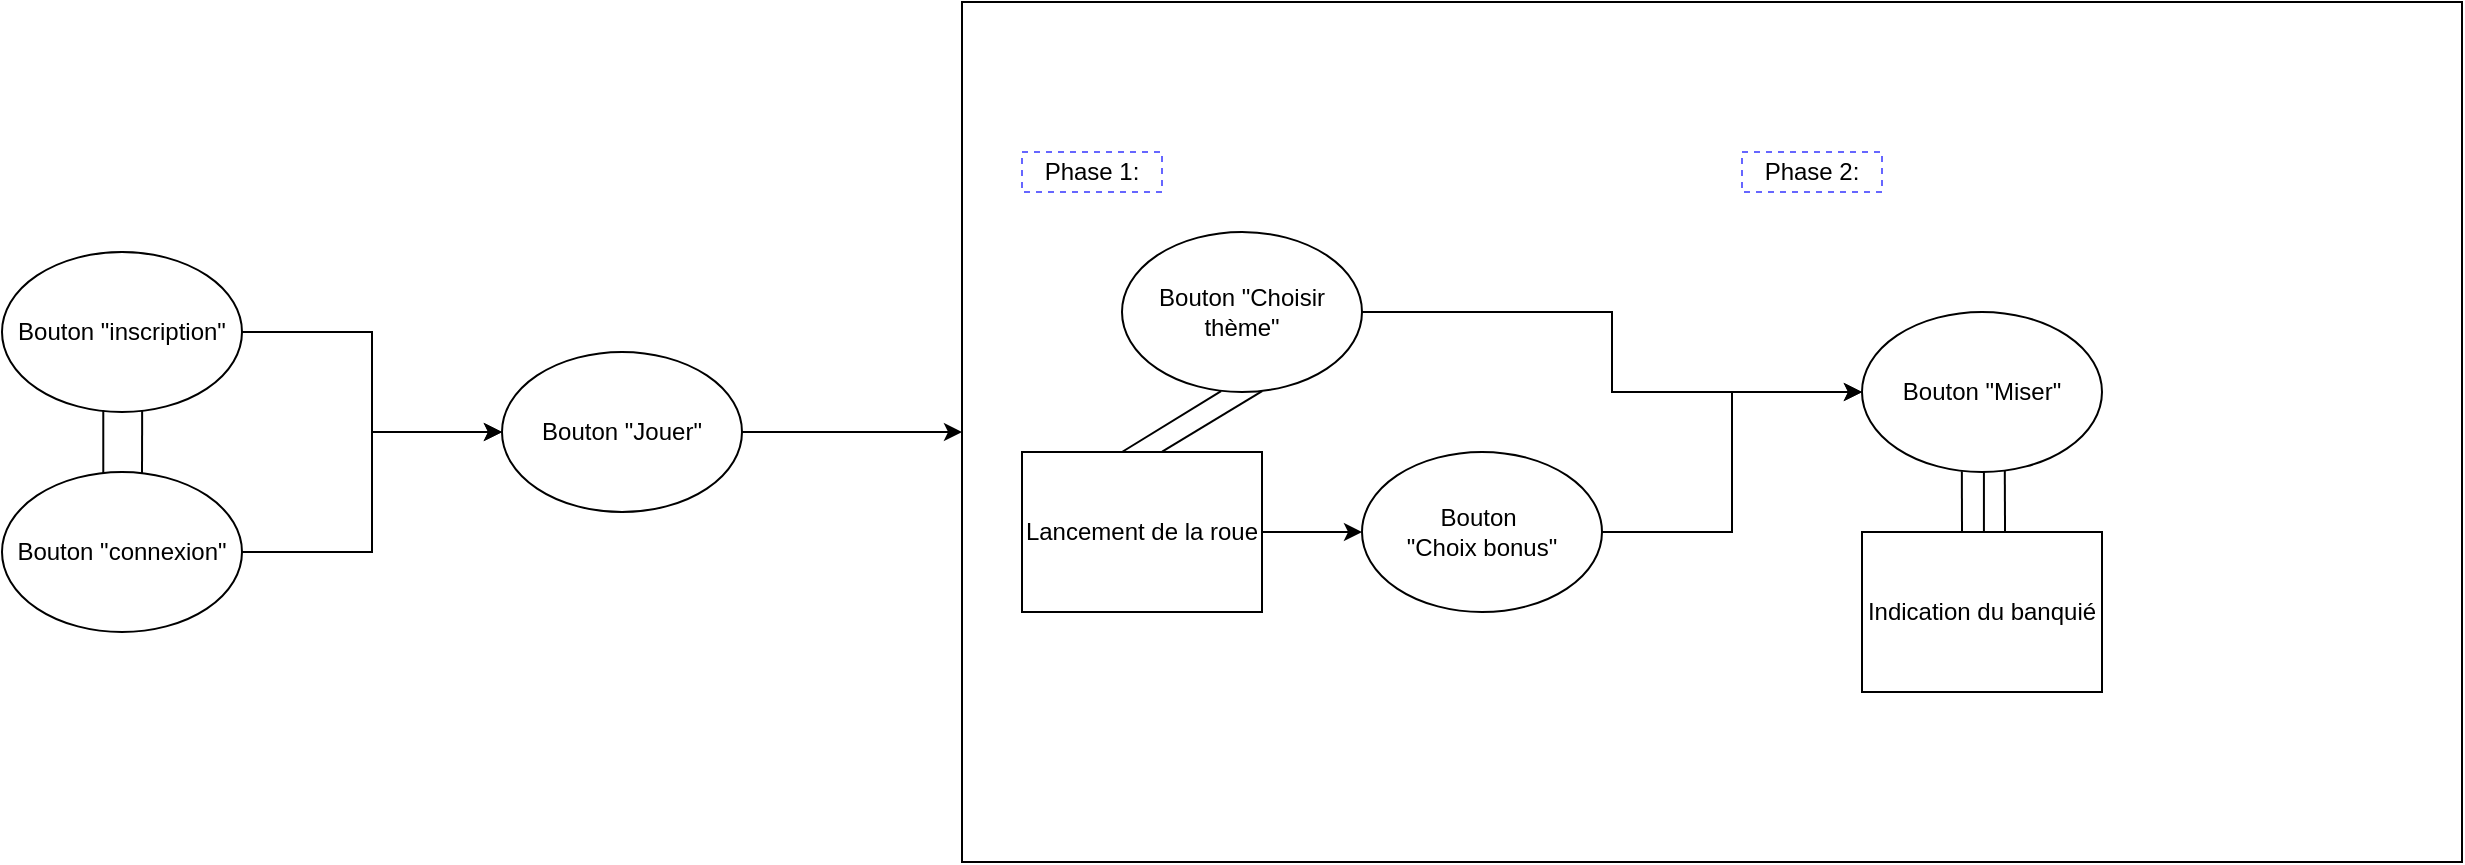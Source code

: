<mxfile version="24.7.17">
  <diagram name="Page-1" id="_qqSmELVDFTCD8QIhPZ8">
    <mxGraphModel dx="611" dy="476" grid="1" gridSize="10" guides="1" tooltips="1" connect="1" arrows="1" fold="1" page="1" pageScale="1" pageWidth="850" pageHeight="1100" math="0" shadow="0">
      <root>
        <mxCell id="0" />
        <mxCell id="1" parent="0" />
        <mxCell id="SCnsVuQ0XL_fHUprq9t2-6" style="edgeStyle=orthogonalEdgeStyle;rounded=0;orthogonalLoop=1;jettySize=auto;html=1;" edge="1" parent="1" source="SCnsVuQ0XL_fHUprq9t2-1" target="SCnsVuQ0XL_fHUprq9t2-3">
          <mxGeometry relative="1" as="geometry" />
        </mxCell>
        <mxCell id="SCnsVuQ0XL_fHUprq9t2-1" value="Bouton &quot;inscription&quot;" style="ellipse;whiteSpace=wrap;html=1;" vertex="1" parent="1">
          <mxGeometry x="70" y="240" width="120" height="80" as="geometry" />
        </mxCell>
        <mxCell id="SCnsVuQ0XL_fHUprq9t2-7" style="edgeStyle=orthogonalEdgeStyle;rounded=0;orthogonalLoop=1;jettySize=auto;html=1;entryX=0;entryY=0.5;entryDx=0;entryDy=0;" edge="1" parent="1" source="SCnsVuQ0XL_fHUprq9t2-2" target="SCnsVuQ0XL_fHUprq9t2-3">
          <mxGeometry relative="1" as="geometry" />
        </mxCell>
        <mxCell id="SCnsVuQ0XL_fHUprq9t2-2" value="Bouton &quot;connexion&quot;" style="ellipse;whiteSpace=wrap;html=1;" vertex="1" parent="1">
          <mxGeometry x="70" y="350" width="120" height="80" as="geometry" />
        </mxCell>
        <mxCell id="SCnsVuQ0XL_fHUprq9t2-10" style="edgeStyle=orthogonalEdgeStyle;rounded=0;orthogonalLoop=1;jettySize=auto;html=1;" edge="1" parent="1" source="SCnsVuQ0XL_fHUprq9t2-3" target="SCnsVuQ0XL_fHUprq9t2-9">
          <mxGeometry relative="1" as="geometry" />
        </mxCell>
        <mxCell id="SCnsVuQ0XL_fHUprq9t2-3" value="Bouton &quot;Jouer&quot;" style="ellipse;whiteSpace=wrap;html=1;" vertex="1" parent="1">
          <mxGeometry x="320" y="290" width="120" height="80" as="geometry" />
        </mxCell>
        <mxCell id="SCnsVuQ0XL_fHUprq9t2-4" value="" style="endArrow=none;html=1;rounded=0;exitX=0.422;exitY=0.007;exitDx=0;exitDy=0;exitPerimeter=0;entryX=0.422;entryY=0.989;entryDx=0;entryDy=0;entryPerimeter=0;" edge="1" parent="1" source="SCnsVuQ0XL_fHUprq9t2-2" target="SCnsVuQ0XL_fHUprq9t2-1">
          <mxGeometry width="50" height="50" relative="1" as="geometry">
            <mxPoint x="120.0" y="351.2" as="sourcePoint" />
            <mxPoint x="120.32" y="320" as="targetPoint" />
          </mxGeometry>
        </mxCell>
        <mxCell id="SCnsVuQ0XL_fHUprq9t2-5" value="" style="endArrow=none;html=1;rounded=0;exitX=0.414;exitY=0.015;exitDx=0;exitDy=0;exitPerimeter=0;entryX=0.584;entryY=0.991;entryDx=0;entryDy=0;entryPerimeter=0;" edge="1" parent="1" target="SCnsVuQ0XL_fHUprq9t2-1">
          <mxGeometry width="50" height="50" relative="1" as="geometry">
            <mxPoint x="140" y="351" as="sourcePoint" />
            <mxPoint x="140" y="320" as="targetPoint" />
          </mxGeometry>
        </mxCell>
        <mxCell id="SCnsVuQ0XL_fHUprq9t2-9" value="" style="rounded=0;whiteSpace=wrap;html=1;" vertex="1" parent="1">
          <mxGeometry x="550" y="115" width="750" height="430" as="geometry" />
        </mxCell>
        <mxCell id="SCnsVuQ0XL_fHUprq9t2-19" style="edgeStyle=orthogonalEdgeStyle;rounded=0;orthogonalLoop=1;jettySize=auto;html=1;" edge="1" parent="1" source="SCnsVuQ0XL_fHUprq9t2-11" target="SCnsVuQ0XL_fHUprq9t2-12">
          <mxGeometry relative="1" as="geometry" />
        </mxCell>
        <mxCell id="SCnsVuQ0XL_fHUprq9t2-11" value="Bouton &quot;Choisir thème&quot;" style="ellipse;whiteSpace=wrap;html=1;" vertex="1" parent="1">
          <mxGeometry x="630" y="230" width="120" height="80" as="geometry" />
        </mxCell>
        <mxCell id="SCnsVuQ0XL_fHUprq9t2-12" value="Bouton &quot;Miser&quot;" style="ellipse;whiteSpace=wrap;html=1;" vertex="1" parent="1">
          <mxGeometry x="1000" y="270" width="120" height="80" as="geometry" />
        </mxCell>
        <mxCell id="SCnsVuQ0XL_fHUprq9t2-20" style="edgeStyle=orthogonalEdgeStyle;rounded=0;orthogonalLoop=1;jettySize=auto;html=1;entryX=0;entryY=0.5;entryDx=0;entryDy=0;" edge="1" parent="1" source="SCnsVuQ0XL_fHUprq9t2-24" target="SCnsVuQ0XL_fHUprq9t2-12">
          <mxGeometry relative="1" as="geometry" />
        </mxCell>
        <mxCell id="SCnsVuQ0XL_fHUprq9t2-13" value="Lancement de la roue" style="rounded=0;whiteSpace=wrap;html=1;" vertex="1" parent="1">
          <mxGeometry x="580" y="340" width="120" height="80" as="geometry" />
        </mxCell>
        <mxCell id="SCnsVuQ0XL_fHUprq9t2-15" value="" style="endArrow=none;html=1;rounded=0;exitX=0.413;exitY=0.994;exitDx=0;exitDy=0;exitPerimeter=0;" edge="1" parent="1" source="SCnsVuQ0XL_fHUprq9t2-11">
          <mxGeometry width="50" height="50" relative="1" as="geometry">
            <mxPoint x="680" y="309" as="sourcePoint" />
            <mxPoint x="630" y="340" as="targetPoint" />
          </mxGeometry>
        </mxCell>
        <mxCell id="SCnsVuQ0XL_fHUprq9t2-16" value="" style="endArrow=none;html=1;rounded=0;exitX=0.584;exitY=0.994;exitDx=0;exitDy=0;exitPerimeter=0;entryX=0.584;entryY=-0.003;entryDx=0;entryDy=0;entryPerimeter=0;" edge="1" parent="1" source="SCnsVuQ0XL_fHUprq9t2-11" target="SCnsVuQ0XL_fHUprq9t2-13">
          <mxGeometry width="50" height="50" relative="1" as="geometry">
            <mxPoint x="680" y="310" as="sourcePoint" />
            <mxPoint x="680" y="340" as="targetPoint" />
          </mxGeometry>
        </mxCell>
        <mxCell id="SCnsVuQ0XL_fHUprq9t2-17" value="&lt;div&gt;Phase 1:&lt;/div&gt;" style="rounded=0;whiteSpace=wrap;html=1;strokeColor=#6666FF;dashed=1;" vertex="1" parent="1">
          <mxGeometry x="580" y="190" width="70" height="20" as="geometry" />
        </mxCell>
        <mxCell id="SCnsVuQ0XL_fHUprq9t2-18" value="&lt;div&gt;Phase 2:&lt;/div&gt;" style="rounded=0;whiteSpace=wrap;html=1;strokeColor=#6666FF;dashed=1;" vertex="1" parent="1">
          <mxGeometry x="940" y="190" width="70" height="20" as="geometry" />
        </mxCell>
        <mxCell id="SCnsVuQ0XL_fHUprq9t2-21" value="Indication du banquié" style="rounded=0;whiteSpace=wrap;html=1;" vertex="1" parent="1">
          <mxGeometry x="1000" y="380" width="120" height="80" as="geometry" />
        </mxCell>
        <mxCell id="SCnsVuQ0XL_fHUprq9t2-22" value="" style="endArrow=none;html=1;rounded=0;entryX=0.595;entryY=0.994;entryDx=0;entryDy=0;entryPerimeter=0;exitX=0.596;exitY=0.004;exitDx=0;exitDy=0;exitPerimeter=0;" edge="1" parent="1" source="SCnsVuQ0XL_fHUprq9t2-21" target="SCnsVuQ0XL_fHUprq9t2-12">
          <mxGeometry width="50" height="50" relative="1" as="geometry">
            <mxPoint x="1040" y="420" as="sourcePoint" />
            <mxPoint x="1090" y="370" as="targetPoint" />
          </mxGeometry>
        </mxCell>
        <mxCell id="SCnsVuQ0XL_fHUprq9t2-23" value="" style="endArrow=none;html=1;rounded=0;entryX=0.416;entryY=0.995;entryDx=0;entryDy=0;entryPerimeter=0;exitX=0.6;exitY=0.006;exitDx=0;exitDy=0;exitPerimeter=0;" edge="1" parent="1" target="SCnsVuQ0XL_fHUprq9t2-12">
          <mxGeometry width="50" height="50" relative="1" as="geometry">
            <mxPoint x="1050" y="380" as="sourcePoint" />
            <mxPoint x="1050" y="350" as="targetPoint" />
          </mxGeometry>
        </mxCell>
        <mxCell id="SCnsVuQ0XL_fHUprq9t2-25" value="" style="edgeStyle=orthogonalEdgeStyle;rounded=0;orthogonalLoop=1;jettySize=auto;html=1;entryX=0;entryY=0.5;entryDx=0;entryDy=0;" edge="1" parent="1" source="SCnsVuQ0XL_fHUprq9t2-13" target="SCnsVuQ0XL_fHUprq9t2-24">
          <mxGeometry relative="1" as="geometry">
            <mxPoint x="700" y="380" as="sourcePoint" />
            <mxPoint x="1000" y="310" as="targetPoint" />
          </mxGeometry>
        </mxCell>
        <mxCell id="SCnsVuQ0XL_fHUprq9t2-24" value="&lt;div&gt;Bouton&amp;nbsp;&lt;/div&gt;&lt;div&gt;&quot;Choix bonus&quot;&lt;/div&gt;" style="ellipse;whiteSpace=wrap;html=1;" vertex="1" parent="1">
          <mxGeometry x="750" y="340" width="120" height="80" as="geometry" />
        </mxCell>
        <mxCell id="SCnsVuQ0XL_fHUprq9t2-27" value="" style="endArrow=none;html=1;rounded=0;entryX=0.508;entryY=0.995;entryDx=0;entryDy=0;entryPerimeter=0;exitX=0.508;exitY=-0.001;exitDx=0;exitDy=0;exitPerimeter=0;" edge="1" parent="1" source="SCnsVuQ0XL_fHUprq9t2-21" target="SCnsVuQ0XL_fHUprq9t2-12">
          <mxGeometry width="50" height="50" relative="1" as="geometry">
            <mxPoint x="1060.5" y="380" as="sourcePoint" />
            <mxPoint x="1059.5" y="350" as="targetPoint" />
          </mxGeometry>
        </mxCell>
      </root>
    </mxGraphModel>
  </diagram>
</mxfile>
